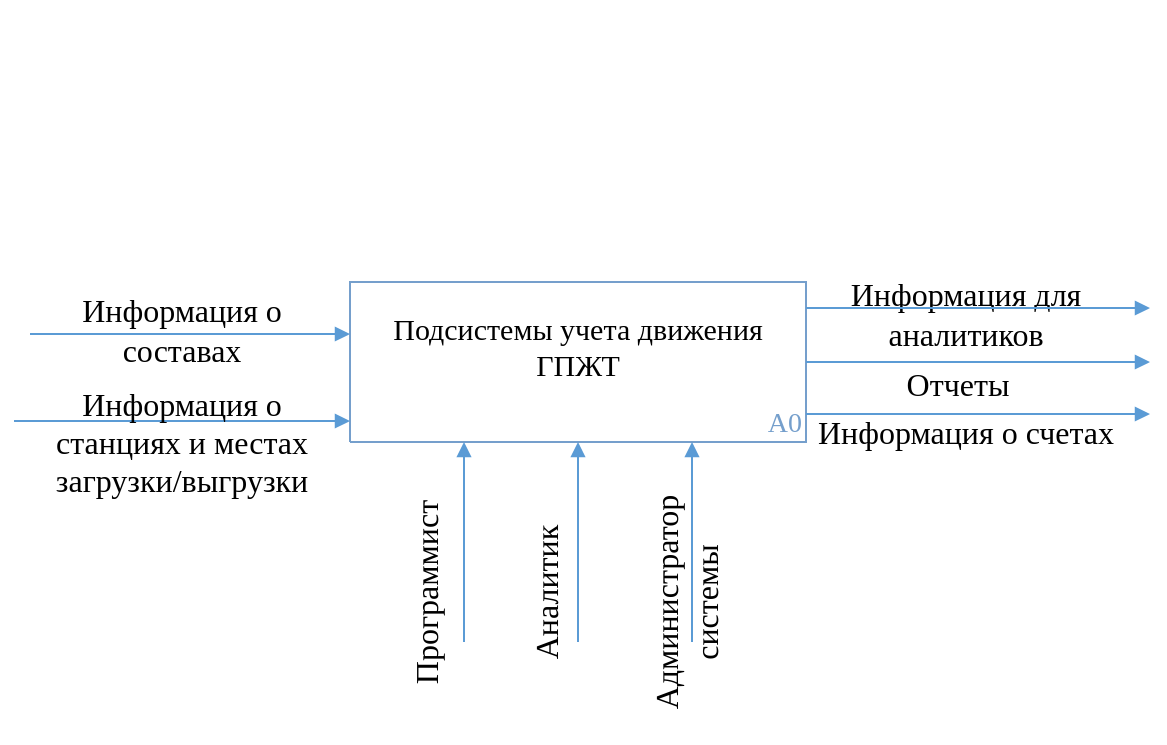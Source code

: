 <mxfile version="13.1.14" type="device"><diagram name="Страница-1" id="Страница-1"><mxGraphModel dx="1186" dy="629" grid="1" gridSize="10" guides="1" tooltips="1" connect="1" arrows="1" fold="1" page="1" pageScale="1" pageWidth="827" pageHeight="1169" math="0" shadow="0"><root><mxCell id="0"/><mxCell id="1" value="Соединительная линия" parent="0"/><mxCell id="2" style="vsdxID=1;fillColor=none;gradientColor=none;strokeColor=none;spacingTop=-1;spacingBottom=-1;spacingLeft=-1;spacingRight=-1;labelBackgroundColor=none;rounded=0;html=1;whiteSpace=wrap;" parent="1" vertex="1"><mxGeometry x="352" y="220" width="228" height="80" as="geometry"/></mxCell><mxCell id="3" style="vsdxID=2;fillColor=#ffffff;gradientColor=none;shape=stencil(nZBLDoAgDERP0z3SIyjew0SURgSD+Lu9kMZoXLhwN9O+tukAlrNpJg1SzDH4QW/URgNYgZTkjA4UkwJUgGXng+6DX1zLfmoymdXo17xh5zmRJ6Q42BWCfc2oJfdAr+Yv+AP9Cb7OJ3H/2JG1HNGz/84klThPVCc=);strokeColor=#759fcc;spacingTop=-1;spacingBottom=-1;spacingLeft=-1;spacingRight=-1;labelBackgroundColor=none;rounded=0;html=1;whiteSpace=wrap;" parent="2" vertex="1"><mxGeometry width="228" height="80" as="geometry"/></mxCell><mxCell id="4" value="&lt;p style=&quot;align:right;margin-left:0;margin-right:0;margin-top:0px;margin-bottom:0px;text-indent:0;valign:middle;direction:ltr;&quot;&gt;&lt;font style=&quot;font-size:14px;font-family:Calibri;color:#759fcc;direction:ltr;letter-spacing:0px;line-height:120%;opacity:1&quot;&gt;A0&lt;/font&gt;&lt;font style=&quot;font-size:14px;font-family:Calibri;color:#759fcc;direction:ltr;letter-spacing:0px;line-height:120%;opacity:1&quot;&gt;&lt;br/&gt;&lt;/font&gt;&lt;/p&gt;" style="verticalAlign=middle;align=right;vsdxID=3;fillColor=none;gradientColor=none;strokeColor=none;spacingTop=-3;spacingBottom=-3;labelBackgroundColor=none;rounded=0;html=1;whiteSpace=wrap;" parent="2" vertex="1"><mxGeometry y="63" width="228" height="16" as="geometry"/></mxCell><mxCell id="5" value="&lt;p style=&quot;align:right;margin-left:0;margin-right:0;margin-top:0px;margin-bottom:0px;text-indent:0;valign:middle;direction:ltr;&quot;&gt;&lt;font style=&quot;font-size:14px;font-family:Calibri;color:#759fcc;direction:ltr;letter-spacing:0px;line-height:120%;opacity:1&quot;&gt;&lt;br/&gt;&lt;/font&gt;&lt;/p&gt;" style="verticalAlign=middle;align=right;vsdxID=4;fillColor=none;gradientColor=none;strokeColor=none;spacingBottom=-3;labelBackgroundColor=none;rounded=0;html=1;whiteSpace=wrap;" parent="2" vertex="1"><mxGeometry y="80" width="228" height="22" as="geometry"/></mxCell><mxCell id="6" value="&lt;font style=&quot;font-size: 15px ; font-family: &amp;#34;calibri&amp;#34; ; color: #000000 ; direction: ltr ; letter-spacing: 0px ; line-height: 120% ; opacity: 1&quot;&gt;&lt;p&gt;&lt;span&gt;Подсистемы учета движения ГПЖТ&lt;/span&gt;&lt;/p&gt;&lt;/font&gt;" style="verticalAlign=middle;align=center;vsdxID=5;fillColor=none;gradientColor=none;strokeColor=none;labelBackgroundColor=none;rounded=0;html=1;whiteSpace=wrap;" parent="2" vertex="1"><mxGeometry width="228" height="63" as="geometry"/></mxCell><mxCell id="32" value="" style="vsdxID=8;edgeStyle=none;startArrow=none;endArrow=block;startSize=5;endSize=5;strokeColor=#5b9bd5;spacingTop=0;spacingBottom=0;spacingLeft=0;spacingRight=0;verticalAlign=middle;html=1;labelBackgroundColor=#ffffff;rounded=1;align=center;" parent="1" edge="1"><mxGeometry relative="1" as="geometry"><mxPoint as="offset"/><Array as="points"/><mxPoint x="184" y="289.5" as="sourcePoint"/><mxPoint x="352" y="289.5" as="targetPoint"/></mxGeometry></mxCell><mxCell id="11" value="&lt;font style=&quot;font-size: 16px ; font-family: &amp;#34;calibri&amp;#34; ; color: #000000 ; direction: ltr ; letter-spacing: 0px ; line-height: 120% ; opacity: 1&quot;&gt;Информация о станциях и местах загрузки/выгрузки&lt;br&gt;&lt;/font&gt;" style="verticalAlign=middle;align=center;vsdxID=20;fillColor=none;gradientColor=none;shape=stencil(nZBLDoAgDERP0z3SIyjew0SURgSD+Lu9kMZoXLhwN9O+tukAlrNpJg1SzDH4QW/URgNYgZTkjA4UkwJUgGXng+6DX1zLfmoymdXo17xh5zmRJ6Q42BWCfc2oJfdAr+Yv+AP9Cb7OJ3H/2JG1HNGz/84klThPVCc=);strokeColor=none;labelBackgroundColor=none;rounded=0;html=1;whiteSpace=wrap;" parent="1" vertex="1"><mxGeometry x="192" y="270" width="152" height="60" as="geometry"/></mxCell><mxCell id="12" value="&lt;font style=&quot;font-size: 16px ; font-family: &amp;#34;calibri&amp;#34; ; color: #000000 ; direction: ltr ; letter-spacing: 0px ; line-height: 120% ; opacity: 1&quot;&gt;Информация для аналитиков&lt;br&gt;&lt;/font&gt;" style="verticalAlign=middle;align=center;vsdxID=24;fillColor=none;gradientColor=none;shape=stencil(nZBLDoAgDERP0z3SIyjew0SURgSD+Lu9kMZoXLhwN9O+tukAlrNpJg1SzDH4QW/URgNYgZTkjA4UkwJUgGXng+6DX1zLfmoymdXo17xh5zmRJ6Q42BWCfc2oJfdAr+Yv+AP9Cb7OJ3H/2JG1HNGz/84klThPVCc=);strokeColor=none;labelBackgroundColor=none;rounded=0;html=1;whiteSpace=wrap;" parent="1" vertex="1"><mxGeometry x="580" y="211" width="160" height="50" as="geometry"/></mxCell><mxCell id="13" style="vsdxID=26;fillColor=none;gradientColor=none;shape=stencil(nZBLDoAgDERP0z3SIyjew0SURgSD+Lu9kMZoXLhwN9O+tukAlrNpJg1SzDH4QW/URgNYgZTkjA4UkwJUgGXng+6DX1zLfmoymdXo17xh5zmRJ6Q42BWCfc2oJfdAr+Yv+AP9Cb7OJ3H/2JG1HNGz/84klThPVCc=);strokeColor=none;labelBackgroundColor=none;rounded=0;html=1;whiteSpace=wrap;" parent="1" vertex="1"><mxGeometry x="320" y="360" width="273" height="40" as="geometry"/></mxCell><mxCell id="14" value="&lt;font style=&quot;font-size: 16px ; font-family: &amp;#34;calibri&amp;#34; ; color: #000000 ; direction: ltr ; letter-spacing: 0px ; line-height: 120% ; opacity: 1&quot;&gt;Программист&lt;br&gt;&lt;/font&gt;" style="text;vsdxID=26;fillColor=none;gradientColor=none;strokeColor=none;labelBackgroundColor=none;rounded=0;html=1;whiteSpace=wrap;verticalAlign=middle;align=center;rotation=270.05;;html=1;" parent="13" vertex="1"><mxGeometry width="140" height="30" as="geometry"/></mxCell><mxCell id="7" style="vsdxID=10;fillColor=none;gradientColor=none;shape=stencil(nZBLDoAgDERP0z3SIyjew0SURgSD+Lu9kMZoXLhwN9O+tukAlrNpJg1SzDH4QW/URgNYgZTkjA4UkwJUgGXng+6DX1zLfmoymdXo17xh5zmRJ6Q42BWCfc2oJfdAr+Yv+AP9Cb7OJ3H/2JG1HNGz/84klThPVCc=);strokeColor=none;labelBackgroundColor=none;rounded=0;html=1;whiteSpace=wrap;" parent="13" vertex="1"><mxGeometry x="130" y="5" width="140" height="30" as="geometry"/></mxCell><mxCell id="8" value="&lt;font style=&quot;font-size:16px;font-family:Calibri;color:#000000;direction:ltr;letter-spacing:0px;line-height:120%;opacity:1&quot;&gt;Администратор системы&lt;br/&gt;&lt;/font&gt;" style="text;vsdxID=10;fillColor=none;gradientColor=none;strokeColor=none;labelBackgroundColor=none;rounded=0;html=1;whiteSpace=wrap;verticalAlign=middle;align=center;rotation=270.05;;html=1;" parent="7" vertex="1"><mxGeometry width="140" height="30" as="geometry"/></mxCell><mxCell id="Gon3r2fPBdhRRgZXaHdZ-36" style="vsdxID=25;edgeStyle=none;startArrow=none;endArrow=block;startSize=5;endSize=5;strokeColor=#5b9bd5;spacingTop=0;spacingBottom=0;spacingLeft=0;spacingRight=0;verticalAlign=middle;html=1;labelBackgroundColor=#ffffff;rounded=1;" edge="1" parent="7"><mxGeometry relative="1" as="geometry"><Array as="points"><mxPoint x="16" y="35"/><mxPoint x="16" y="-65"/></Array><mxPoint x="16" y="35" as="sourcePoint"/><mxPoint x="16" y="-65" as="targetPoint"/></mxGeometry></mxCell><mxCell id="15" value="&lt;font style=&quot;font-size:16px;font-family:Calibri;color:#000000;direction:ltr;letter-spacing:0px;line-height:120%;opacity:1&quot;&gt;Отчеты&lt;br/&gt;&lt;/font&gt;" style="verticalAlign=middle;align=center;vsdxID=32;fillColor=none;gradientColor=none;shape=stencil(nZBLDoAgDERP0z3SIyjew0SURgSD+Lu9kMZoXLhwN9O+tukAlrNpJg1SzDH4QW/URgNYgZTkjA4UkwJUgGXng+6DX1zLfmoymdXo17xh5zmRJ6Q42BWCfc2oJfdAr+Yv+AP9Cb7OJ3H/2JG1HNGz/84klThPVCc=);strokeColor=none;labelBackgroundColor=none;rounded=0;html=1;whiteSpace=wrap;" parent="1" vertex="1"><mxGeometry x="576" y="246" width="160" height="50" as="geometry"/></mxCell><mxCell id="16" value="&lt;font style=&quot;font-size: 16px ; font-family: &amp;#34;calibri&amp;#34; ; color: #000000 ; direction: ltr ; letter-spacing: 0px ; line-height: 120% ; opacity: 1&quot;&gt;Информация о счетах&lt;br&gt;&lt;/font&gt;" style="verticalAlign=middle;align=center;vsdxID=34;fillColor=none;gradientColor=none;shape=stencil(nZBLDoAgDERP0z3SIyjew0SURgSD+Lu9kMZoXLhwN9O+tukAlrNpJg1SzDH4QW/URgNYgZTkjA4UkwJUgGXng+6DX1zLfmoymdXo17xh5zmRJ6Q42BWCfc2oJfdAr+Yv+AP9Cb7OJ3H/2JG1HNGz/84klThPVCc=);strokeColor=none;labelBackgroundColor=none;rounded=0;html=1;whiteSpace=wrap;" parent="1" vertex="1"><mxGeometry x="580" y="270" width="160" height="50" as="geometry"/></mxCell><mxCell id="17" value="&lt;font style=&quot;font-size: 16px ; font-family: &amp;#34;calibri&amp;#34; ; color: #000000 ; direction: ltr ; letter-spacing: 0px ; line-height: 120% ; opacity: 1&quot;&gt;Информация о составах&lt;br&gt;&lt;/font&gt;" style="verticalAlign=middle;align=center;vsdxID=36;fillColor=none;gradientColor=none;shape=stencil(nZBLDoAgDERP0z3SIyjew0SURgSD+Lu9kMZoXLhwN9O+tukAlrNpJg1SzDH4QW/URgNYgZTkjA4UkwJUgGXng+6DX1zLfmoymdXo17xh5zmRJ6Q42BWCfc2oJfdAr+Yv+AP9Cb7OJ3H/2JG1HNGz/84klThPVCc=);strokeColor=none;labelBackgroundColor=none;rounded=0;html=1;whiteSpace=wrap;" parent="1" vertex="1"><mxGeometry x="204" y="230" width="128" height="28" as="geometry"/></mxCell><mxCell id="18" parent="1" vertex="1"><mxGeometry x="752" y="233" as="geometry"/></mxCell><mxCell id="19" value="" style="vsdxID=9;edgeStyle=none;startArrow=none;endArrow=block;startSize=5;endSize=5;strokeColor=#5b9bd5;spacingTop=0;spacingBottom=0;spacingLeft=0;spacingRight=0;verticalAlign=middle;html=1;labelBackgroundColor=#ffffff;rounded=1;align=center;exitX=1;exitY=0.163;exitDx=0;exitDy=0;exitPerimeter=0;" parent="1" source="2" target="18" edge="1"><mxGeometry relative="1" as="geometry"><mxPoint as="offset"/><Array as="points"/></mxGeometry></mxCell><mxCell id="20" parent="1" vertex="1"><mxGeometry x="523" y="400" as="geometry"/></mxCell><mxCell id="21" style="vsdxID=7;edgeStyle=none;startArrow=none;endArrow=block;startSize=5;endSize=5;strokeColor=#5b9bd5;spacingTop=0;spacingBottom=0;spacingLeft=0;spacingRight=0;verticalAlign=middle;html=1;labelBackgroundColor=#ffffff;rounded=1;" parent="1" source="20" target="2" edge="1"><mxGeometry relative="1" as="geometry"><Array as="points"><mxPoint x="523" y="400"/><mxPoint x="523" y="300"/></Array></mxGeometry></mxCell><mxCell id="22" parent="1" vertex="1"><mxGeometry x="466" y="80" as="geometry"/></mxCell><mxCell id="24" parent="1" vertex="1"><mxGeometry x="192" y="246" as="geometry"/></mxCell><mxCell id="25" value="" style="vsdxID=35;edgeStyle=none;startArrow=none;endArrow=block;startSize=5;endSize=5;strokeColor=#5b9bd5;spacingTop=0;spacingBottom=0;spacingLeft=0;spacingRight=0;verticalAlign=middle;html=1;labelBackgroundColor=#ffffff;rounded=1;align=center;entryX=0;entryY=0.325;entryDx=0;entryDy=0;entryPerimeter=0;" parent="1" source="24" target="2" edge="1"><mxGeometry relative="1" as="geometry"><mxPoint as="offset"/><Array as="points"/></mxGeometry></mxCell><mxCell id="26" parent="1" vertex="1"><mxGeometry x="752" y="286" as="geometry"/></mxCell><mxCell id="27" value="" style="vsdxID=33;edgeStyle=none;startArrow=none;endArrow=block;startSize=5;endSize=5;strokeColor=#5b9bd5;spacingTop=0;spacingBottom=0;spacingLeft=0;spacingRight=0;verticalAlign=middle;html=1;labelBackgroundColor=#ffffff;rounded=1;align=center;exitX=1;exitY=0.825;exitDx=0;exitDy=0;exitPerimeter=0;" parent="1" source="2" target="26" edge="1"><mxGeometry relative="1" as="geometry"><mxPoint as="offset"/><Array as="points"/></mxGeometry></mxCell><mxCell id="28" parent="1" vertex="1"><mxGeometry x="752" y="260" as="geometry"/></mxCell><mxCell id="29" value="" style="vsdxID=31;edgeStyle=none;startArrow=none;endArrow=block;startSize=5;endSize=5;strokeColor=#5b9bd5;spacingTop=0;spacingBottom=0;spacingLeft=0;spacingRight=0;verticalAlign=middle;html=1;labelBackgroundColor=#ffffff;rounded=1;align=center;exitX=1;exitY=0.5;exitDx=0;exitDy=0;exitPerimeter=0;" parent="1" source="2" target="28" edge="1"><mxGeometry relative="1" as="geometry"><mxPoint as="offset"/><Array as="points"/></mxGeometry></mxCell><mxCell id="30" parent="1" vertex="1"><mxGeometry x="409" y="400" as="geometry"/></mxCell><mxCell id="31" style="vsdxID=25;edgeStyle=none;startArrow=none;endArrow=block;startSize=5;endSize=5;strokeColor=#5b9bd5;spacingTop=0;spacingBottom=0;spacingLeft=0;spacingRight=0;verticalAlign=middle;html=1;labelBackgroundColor=#ffffff;rounded=1;" parent="1" source="30" target="2" edge="1"><mxGeometry relative="1" as="geometry"><Array as="points"><mxPoint x="409" y="400"/><mxPoint x="409" y="300"/></Array></mxGeometry></mxCell><mxCell id="Gon3r2fPBdhRRgZXaHdZ-33" value="&lt;font style=&quot;font-size: 16px ; font-family: &amp;#34;calibri&amp;#34; ; color: #000000 ; direction: ltr ; letter-spacing: 0px ; line-height: 120% ; opacity: 1&quot;&gt;Аналитик&lt;br&gt;&lt;/font&gt;" style="text;vsdxID=26;fillColor=none;gradientColor=none;strokeColor=none;labelBackgroundColor=none;rounded=0;html=1;whiteSpace=wrap;verticalAlign=middle;align=center;rotation=270.05;;html=1;" vertex="1" parent="1"><mxGeometry x="380" y="360" width="140" height="30" as="geometry"/></mxCell></root></mxGraphModel></diagram></mxfile>